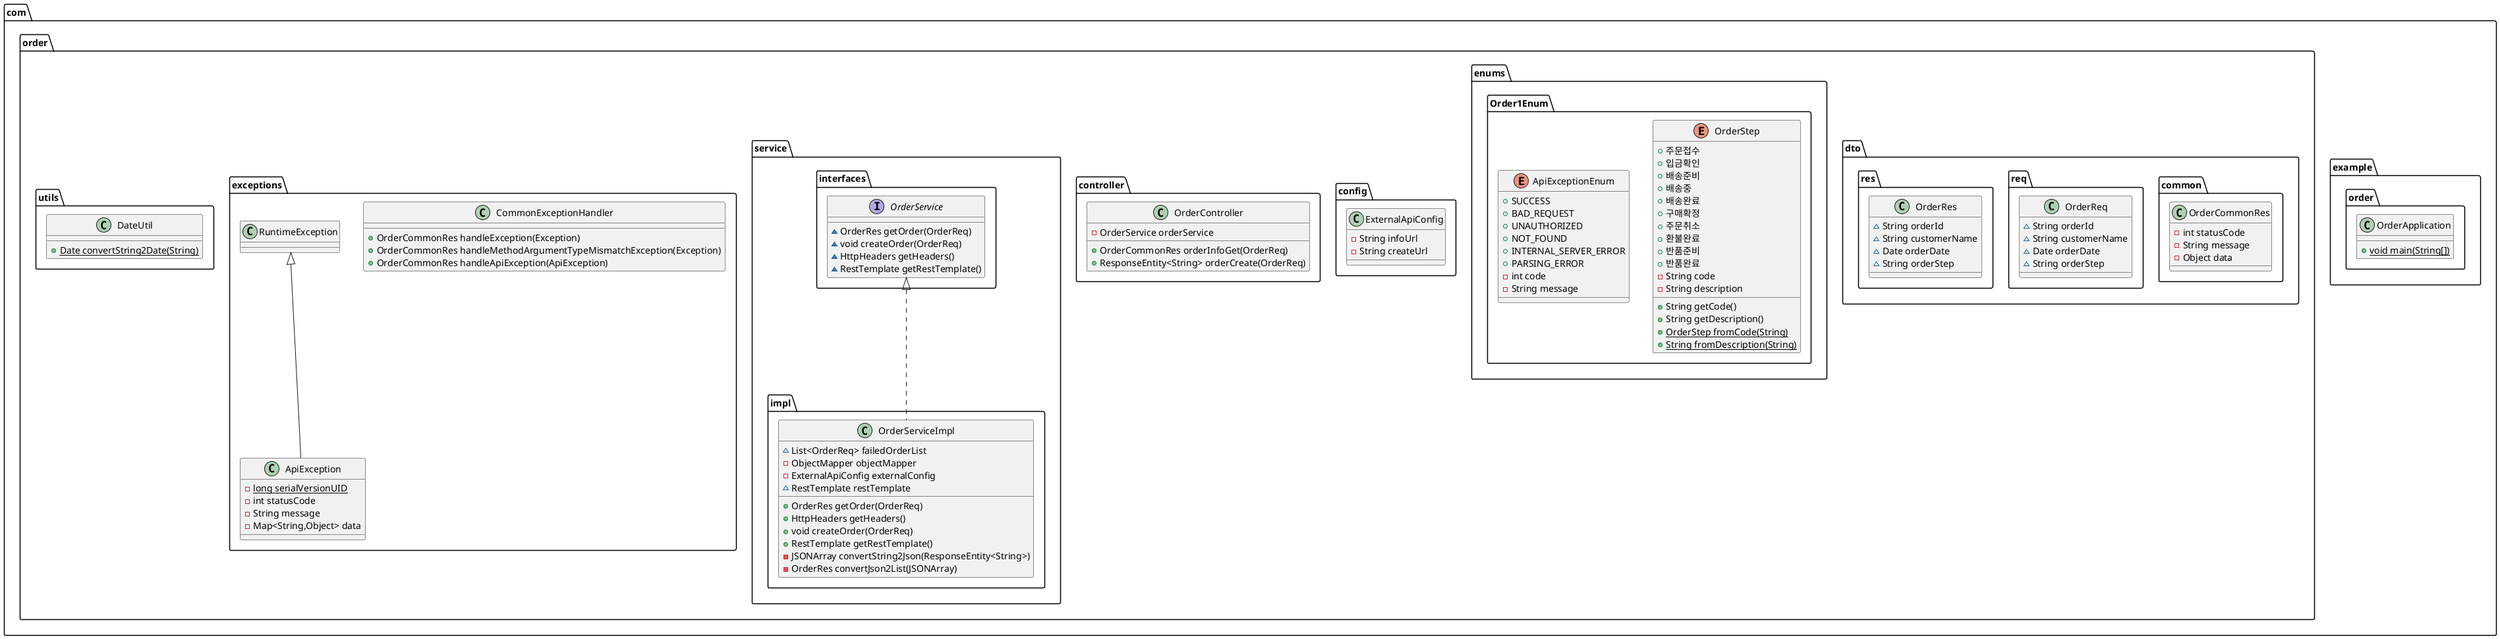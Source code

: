 @startuml
class com.example.order.OrderApplication {
+ {static} void main(String[])
}

class com.order.dto.common.OrderCommonRes {
- int statusCode
- String message
- Object data
}

enum com.order.enums.Order1Enum.OrderStep {
+  주문접수
+  입금확인
+  배송준비
+  배송중
+  배송완료
+  구매확정
+  주문취소
+  환불완료
+  반품준비
+  반품완료
- String code
- String description
+ String getCode()
+ String getDescription()
+ {static} OrderStep fromCode(String)
+ {static} String fromDescription(String)
}


class com.order.config.ExternalApiConfig {
- String infoUrl
- String createUrl
}

class com.order.controller.OrderController {
- OrderService orderService
+ OrderCommonRes orderInfoGet(OrderReq)
+ ResponseEntity<String> orderCreate(OrderReq)
}


class com.order.service.impl.OrderServiceImpl {
~ List<OrderReq> failedOrderList
- ObjectMapper objectMapper
- ExternalApiConfig externalConfig
~ RestTemplate restTemplate
+ OrderRes getOrder(OrderReq)
+ HttpHeaders getHeaders()
+ void createOrder(OrderReq)
+ RestTemplate getRestTemplate()
- JSONArray convertString2Json(ResponseEntity<String>)
- OrderRes convertJson2List(JSONArray)
}


interface com.order.service.interfaces.OrderService {
~ OrderRes getOrder(OrderReq)
~ void createOrder(OrderReq)
~ HttpHeaders getHeaders()
~ RestTemplate getRestTemplate()
}

class com.order.dto.req.OrderReq {
~ String orderId
~ String customerName
~ Date orderDate
~ String orderStep
}

class com.order.dto.res.OrderRes {
~ String orderId
~ String customerName
~ Date orderDate
~ String orderStep
}

class com.order.exceptions.ApiException {
- {static} long serialVersionUID
- int statusCode
- String message
- Map<String,Object> data
}

class com.order.utils.DateUtil {
+ {static} Date convertString2Date(String)
}

enum com.order.enums.Order1Enum.ApiExceptionEnum {
+  SUCCESS
+  BAD_REQUEST
+  UNAUTHORIZED
+  NOT_FOUND
+  INTERNAL_SERVER_ERROR
+  PARSING_ERROR
- int code
- String message
}

class com.order.exceptions.CommonExceptionHandler {
+ OrderCommonRes handleException(Exception)
+ OrderCommonRes handleMethodArgumentTypeMismatchException(Exception)
+ OrderCommonRes handleApiException(ApiException)
}



com.order.service.interfaces.OrderService <|.. com.order.service.impl.OrderServiceImpl
com.order.exceptions.RuntimeException <|-- com.order.exceptions.ApiException
@enduml
